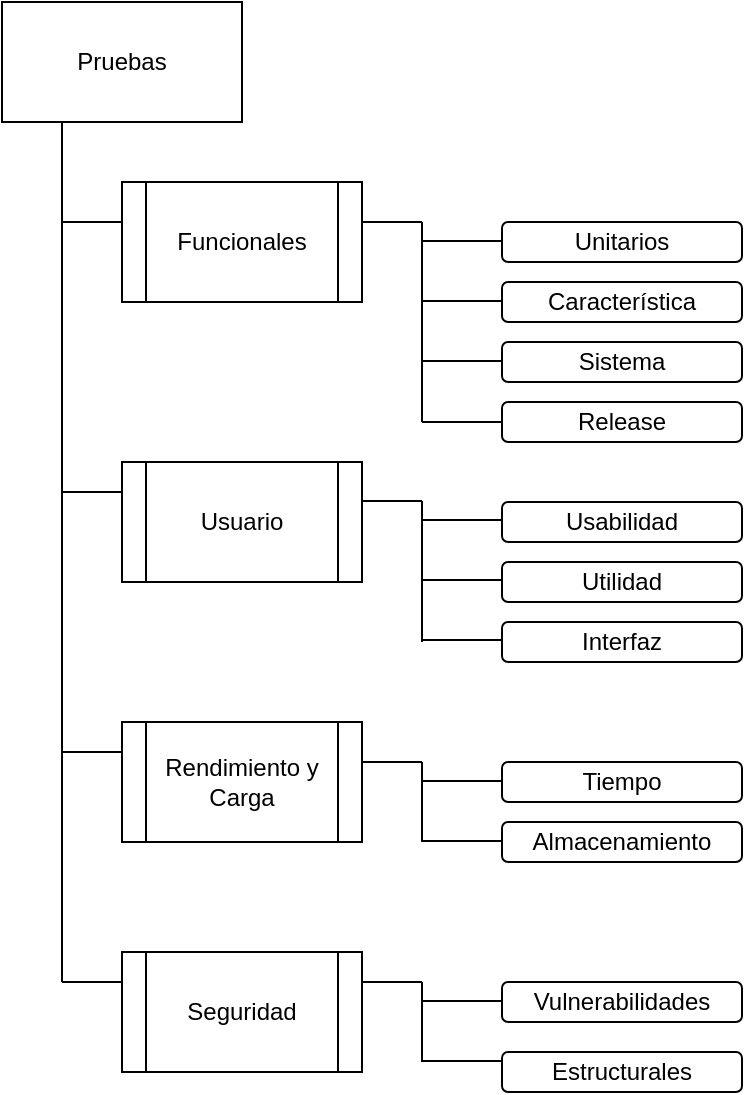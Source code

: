 <mxfile version="13.7.5" type="github"><diagram id="ag31TBzWVmehe0swHWCa" name="Page-1"><mxGraphModel dx="868" dy="482" grid="1" gridSize="10" guides="1" tooltips="1" connect="1" arrows="1" fold="1" page="1" pageScale="1" pageWidth="827" pageHeight="1169" math="0" shadow="0"><root><mxCell id="0"/><mxCell id="1" parent="0"/><mxCell id="8ToS3XMhVvt4_bzm8dgS-1" value="Pruebas" style="rounded=0;whiteSpace=wrap;html=1;" vertex="1" parent="1"><mxGeometry x="70" y="50" width="120" height="60" as="geometry"/></mxCell><mxCell id="8ToS3XMhVvt4_bzm8dgS-2" value="Funcionales" style="shape=process;whiteSpace=wrap;html=1;backgroundOutline=1;" vertex="1" parent="1"><mxGeometry x="130" y="140" width="120" height="60" as="geometry"/></mxCell><mxCell id="8ToS3XMhVvt4_bzm8dgS-3" value="Usuario" style="shape=process;whiteSpace=wrap;html=1;backgroundOutline=1;" vertex="1" parent="1"><mxGeometry x="130" y="280" width="120" height="60" as="geometry"/></mxCell><mxCell id="8ToS3XMhVvt4_bzm8dgS-4" value="Rendimiento y Carga" style="shape=process;whiteSpace=wrap;html=1;backgroundOutline=1;" vertex="1" parent="1"><mxGeometry x="130" y="410" width="120" height="60" as="geometry"/></mxCell><mxCell id="8ToS3XMhVvt4_bzm8dgS-5" value="Seguridad" style="shape=process;whiteSpace=wrap;html=1;backgroundOutline=1;" vertex="1" parent="1"><mxGeometry x="130" y="525" width="120" height="60" as="geometry"/></mxCell><mxCell id="8ToS3XMhVvt4_bzm8dgS-6" value="" style="endArrow=none;html=1;entryX=0.25;entryY=1;entryDx=0;entryDy=0;" edge="1" parent="1" target="8ToS3XMhVvt4_bzm8dgS-1"><mxGeometry width="50" height="50" relative="1" as="geometry"><mxPoint x="100" y="540" as="sourcePoint"/><mxPoint x="440" y="190" as="targetPoint"/><Array as="points"><mxPoint x="100" y="280"/></Array></mxGeometry></mxCell><mxCell id="8ToS3XMhVvt4_bzm8dgS-7" value="" style="endArrow=none;html=1;" edge="1" parent="1"><mxGeometry width="50" height="50" relative="1" as="geometry"><mxPoint x="100" y="160" as="sourcePoint"/><mxPoint x="130" y="160" as="targetPoint"/></mxGeometry></mxCell><mxCell id="8ToS3XMhVvt4_bzm8dgS-8" value="" style="endArrow=none;html=1;entryX=0;entryY=0.25;entryDx=0;entryDy=0;" edge="1" parent="1" target="8ToS3XMhVvt4_bzm8dgS-3"><mxGeometry width="50" height="50" relative="1" as="geometry"><mxPoint x="100" y="295" as="sourcePoint"/><mxPoint x="440" y="250" as="targetPoint"/></mxGeometry></mxCell><mxCell id="8ToS3XMhVvt4_bzm8dgS-9" value="" style="endArrow=none;html=1;entryX=0;entryY=0.25;entryDx=0;entryDy=0;" edge="1" parent="1" target="8ToS3XMhVvt4_bzm8dgS-4"><mxGeometry width="50" height="50" relative="1" as="geometry"><mxPoint x="100" y="425" as="sourcePoint"/><mxPoint x="440" y="300" as="targetPoint"/></mxGeometry></mxCell><mxCell id="8ToS3XMhVvt4_bzm8dgS-10" value="" style="endArrow=none;html=1;entryX=0;entryY=0.25;entryDx=0;entryDy=0;" edge="1" parent="1" target="8ToS3XMhVvt4_bzm8dgS-5"><mxGeometry width="50" height="50" relative="1" as="geometry"><mxPoint x="100" y="540" as="sourcePoint"/><mxPoint x="440" y="335" as="targetPoint"/></mxGeometry></mxCell><mxCell id="8ToS3XMhVvt4_bzm8dgS-11" value="Usabilidad" style="rounded=1;whiteSpace=wrap;html=1;" vertex="1" parent="1"><mxGeometry x="320" y="300" width="120" height="20" as="geometry"/></mxCell><mxCell id="8ToS3XMhVvt4_bzm8dgS-12" value="Utilidad" style="rounded=1;whiteSpace=wrap;html=1;" vertex="1" parent="1"><mxGeometry x="320" y="330" width="120" height="20" as="geometry"/></mxCell><mxCell id="8ToS3XMhVvt4_bzm8dgS-13" value="Interfaz" style="rounded=1;whiteSpace=wrap;html=1;" vertex="1" parent="1"><mxGeometry x="320" y="360" width="120" height="20" as="geometry"/></mxCell><mxCell id="8ToS3XMhVvt4_bzm8dgS-14" value="Unitarios" style="rounded=1;whiteSpace=wrap;html=1;" vertex="1" parent="1"><mxGeometry x="320" y="160" width="120" height="20" as="geometry"/></mxCell><mxCell id="8ToS3XMhVvt4_bzm8dgS-15" value="Característica" style="rounded=1;whiteSpace=wrap;html=1;" vertex="1" parent="1"><mxGeometry x="320" y="190" width="120" height="20" as="geometry"/></mxCell><mxCell id="8ToS3XMhVvt4_bzm8dgS-16" value="Sistema" style="rounded=1;whiteSpace=wrap;html=1;" vertex="1" parent="1"><mxGeometry x="320" y="220" width="120" height="20" as="geometry"/></mxCell><mxCell id="8ToS3XMhVvt4_bzm8dgS-17" value="Release" style="rounded=1;whiteSpace=wrap;html=1;" vertex="1" parent="1"><mxGeometry x="320" y="250" width="120" height="20" as="geometry"/></mxCell><mxCell id="8ToS3XMhVvt4_bzm8dgS-20" value="" style="endArrow=none;html=1;" edge="1" parent="1"><mxGeometry width="50" height="50" relative="1" as="geometry"><mxPoint x="280" y="260" as="sourcePoint"/><mxPoint x="280" y="160" as="targetPoint"/></mxGeometry></mxCell><mxCell id="8ToS3XMhVvt4_bzm8dgS-21" value="" style="endArrow=none;html=1;entryX=0;entryY=0.5;entryDx=0;entryDy=0;" edge="1" parent="1" target="8ToS3XMhVvt4_bzm8dgS-17"><mxGeometry width="50" height="50" relative="1" as="geometry"><mxPoint x="280" y="260" as="sourcePoint"/><mxPoint x="250" y="250" as="targetPoint"/></mxGeometry></mxCell><mxCell id="8ToS3XMhVvt4_bzm8dgS-22" value="" style="endArrow=none;html=1;entryX=0;entryY=0.5;entryDx=0;entryDy=0;" edge="1" parent="1"><mxGeometry width="50" height="50" relative="1" as="geometry"><mxPoint x="280" y="199.5" as="sourcePoint"/><mxPoint x="320" y="199.5" as="targetPoint"/></mxGeometry></mxCell><mxCell id="8ToS3XMhVvt4_bzm8dgS-23" value="" style="endArrow=none;html=1;entryX=0;entryY=0.5;entryDx=0;entryDy=0;" edge="1" parent="1"><mxGeometry width="50" height="50" relative="1" as="geometry"><mxPoint x="280" y="229.5" as="sourcePoint"/><mxPoint x="320" y="229.5" as="targetPoint"/></mxGeometry></mxCell><mxCell id="8ToS3XMhVvt4_bzm8dgS-24" value="" style="endArrow=none;html=1;entryX=0;entryY=0.5;entryDx=0;entryDy=0;" edge="1" parent="1"><mxGeometry width="50" height="50" relative="1" as="geometry"><mxPoint x="280" y="169.5" as="sourcePoint"/><mxPoint x="320" y="169.5" as="targetPoint"/></mxGeometry></mxCell><mxCell id="8ToS3XMhVvt4_bzm8dgS-25" value="" style="endArrow=none;html=1;" edge="1" parent="1"><mxGeometry width="50" height="50" relative="1" as="geometry"><mxPoint x="250" y="160" as="sourcePoint"/><mxPoint x="280" y="160" as="targetPoint"/></mxGeometry></mxCell><mxCell id="8ToS3XMhVvt4_bzm8dgS-26" value="" style="endArrow=none;html=1;" edge="1" parent="1"><mxGeometry width="50" height="50" relative="1" as="geometry"><mxPoint x="280" y="370" as="sourcePoint"/><mxPoint x="280" y="299.5" as="targetPoint"/></mxGeometry></mxCell><mxCell id="8ToS3XMhVvt4_bzm8dgS-28" value="" style="endArrow=none;html=1;entryX=0;entryY=0.5;entryDx=0;entryDy=0;" edge="1" parent="1"><mxGeometry width="50" height="50" relative="1" as="geometry"><mxPoint x="280" y="339" as="sourcePoint"/><mxPoint x="320" y="339" as="targetPoint"/></mxGeometry></mxCell><mxCell id="8ToS3XMhVvt4_bzm8dgS-29" value="" style="endArrow=none;html=1;entryX=0;entryY=0.5;entryDx=0;entryDy=0;" edge="1" parent="1"><mxGeometry width="50" height="50" relative="1" as="geometry"><mxPoint x="280" y="369" as="sourcePoint"/><mxPoint x="320" y="369" as="targetPoint"/></mxGeometry></mxCell><mxCell id="8ToS3XMhVvt4_bzm8dgS-30" value="" style="endArrow=none;html=1;entryX=0;entryY=0.5;entryDx=0;entryDy=0;" edge="1" parent="1"><mxGeometry width="50" height="50" relative="1" as="geometry"><mxPoint x="280" y="309" as="sourcePoint"/><mxPoint x="320" y="309" as="targetPoint"/></mxGeometry></mxCell><mxCell id="8ToS3XMhVvt4_bzm8dgS-31" value="" style="endArrow=none;html=1;" edge="1" parent="1"><mxGeometry width="50" height="50" relative="1" as="geometry"><mxPoint x="250" y="299.5" as="sourcePoint"/><mxPoint x="280" y="299.5" as="targetPoint"/></mxGeometry></mxCell><mxCell id="8ToS3XMhVvt4_bzm8dgS-32" value="" style="endArrow=none;html=1;" edge="1" parent="1"><mxGeometry width="50" height="50" relative="1" as="geometry"><mxPoint x="280" y="470" as="sourcePoint"/><mxPoint x="280" y="430" as="targetPoint"/></mxGeometry></mxCell><mxCell id="8ToS3XMhVvt4_bzm8dgS-33" value="" style="endArrow=none;html=1;entryX=0;entryY=0.5;entryDx=0;entryDy=0;" edge="1" parent="1"><mxGeometry width="50" height="50" relative="1" as="geometry"><mxPoint x="280" y="469.5" as="sourcePoint"/><mxPoint x="320" y="469.5" as="targetPoint"/></mxGeometry></mxCell><mxCell id="8ToS3XMhVvt4_bzm8dgS-35" value="" style="endArrow=none;html=1;entryX=0;entryY=0.5;entryDx=0;entryDy=0;" edge="1" parent="1"><mxGeometry width="50" height="50" relative="1" as="geometry"><mxPoint x="280" y="439.5" as="sourcePoint"/><mxPoint x="320" y="439.5" as="targetPoint"/></mxGeometry></mxCell><mxCell id="8ToS3XMhVvt4_bzm8dgS-36" value="" style="endArrow=none;html=1;" edge="1" parent="1"><mxGeometry width="50" height="50" relative="1" as="geometry"><mxPoint x="250" y="430" as="sourcePoint"/><mxPoint x="280" y="430" as="targetPoint"/></mxGeometry></mxCell><mxCell id="8ToS3XMhVvt4_bzm8dgS-37" value="Tiempo" style="rounded=1;whiteSpace=wrap;html=1;" vertex="1" parent="1"><mxGeometry x="320" y="430" width="120" height="20" as="geometry"/></mxCell><mxCell id="8ToS3XMhVvt4_bzm8dgS-38" value="Almacenamiento" style="rounded=1;whiteSpace=wrap;html=1;" vertex="1" parent="1"><mxGeometry x="320" y="460" width="120" height="20" as="geometry"/></mxCell><mxCell id="8ToS3XMhVvt4_bzm8dgS-43" value="" style="endArrow=none;html=1;" edge="1" parent="1"><mxGeometry width="50" height="50" relative="1" as="geometry"><mxPoint x="280" y="580" as="sourcePoint"/><mxPoint x="280" y="540" as="targetPoint"/></mxGeometry></mxCell><mxCell id="8ToS3XMhVvt4_bzm8dgS-44" value="" style="endArrow=none;html=1;entryX=0;entryY=0.5;entryDx=0;entryDy=0;" edge="1" parent="1"><mxGeometry width="50" height="50" relative="1" as="geometry"><mxPoint x="280" y="579.5" as="sourcePoint"/><mxPoint x="320" y="579.5" as="targetPoint"/></mxGeometry></mxCell><mxCell id="8ToS3XMhVvt4_bzm8dgS-46" value="" style="endArrow=none;html=1;entryX=0;entryY=0.5;entryDx=0;entryDy=0;" edge="1" parent="1"><mxGeometry width="50" height="50" relative="1" as="geometry"><mxPoint x="280" y="549.5" as="sourcePoint"/><mxPoint x="320" y="549.5" as="targetPoint"/></mxGeometry></mxCell><mxCell id="8ToS3XMhVvt4_bzm8dgS-47" value="" style="endArrow=none;html=1;" edge="1" parent="1"><mxGeometry width="50" height="50" relative="1" as="geometry"><mxPoint x="250" y="540" as="sourcePoint"/><mxPoint x="280" y="540" as="targetPoint"/></mxGeometry></mxCell><mxCell id="8ToS3XMhVvt4_bzm8dgS-48" value="Vulnerabilidades" style="rounded=1;whiteSpace=wrap;html=1;" vertex="1" parent="1"><mxGeometry x="320" y="540" width="120" height="20" as="geometry"/></mxCell><mxCell id="8ToS3XMhVvt4_bzm8dgS-49" value="Estructurales" style="rounded=1;whiteSpace=wrap;html=1;" vertex="1" parent="1"><mxGeometry x="320" y="575" width="120" height="20" as="geometry"/></mxCell></root></mxGraphModel></diagram></mxfile>